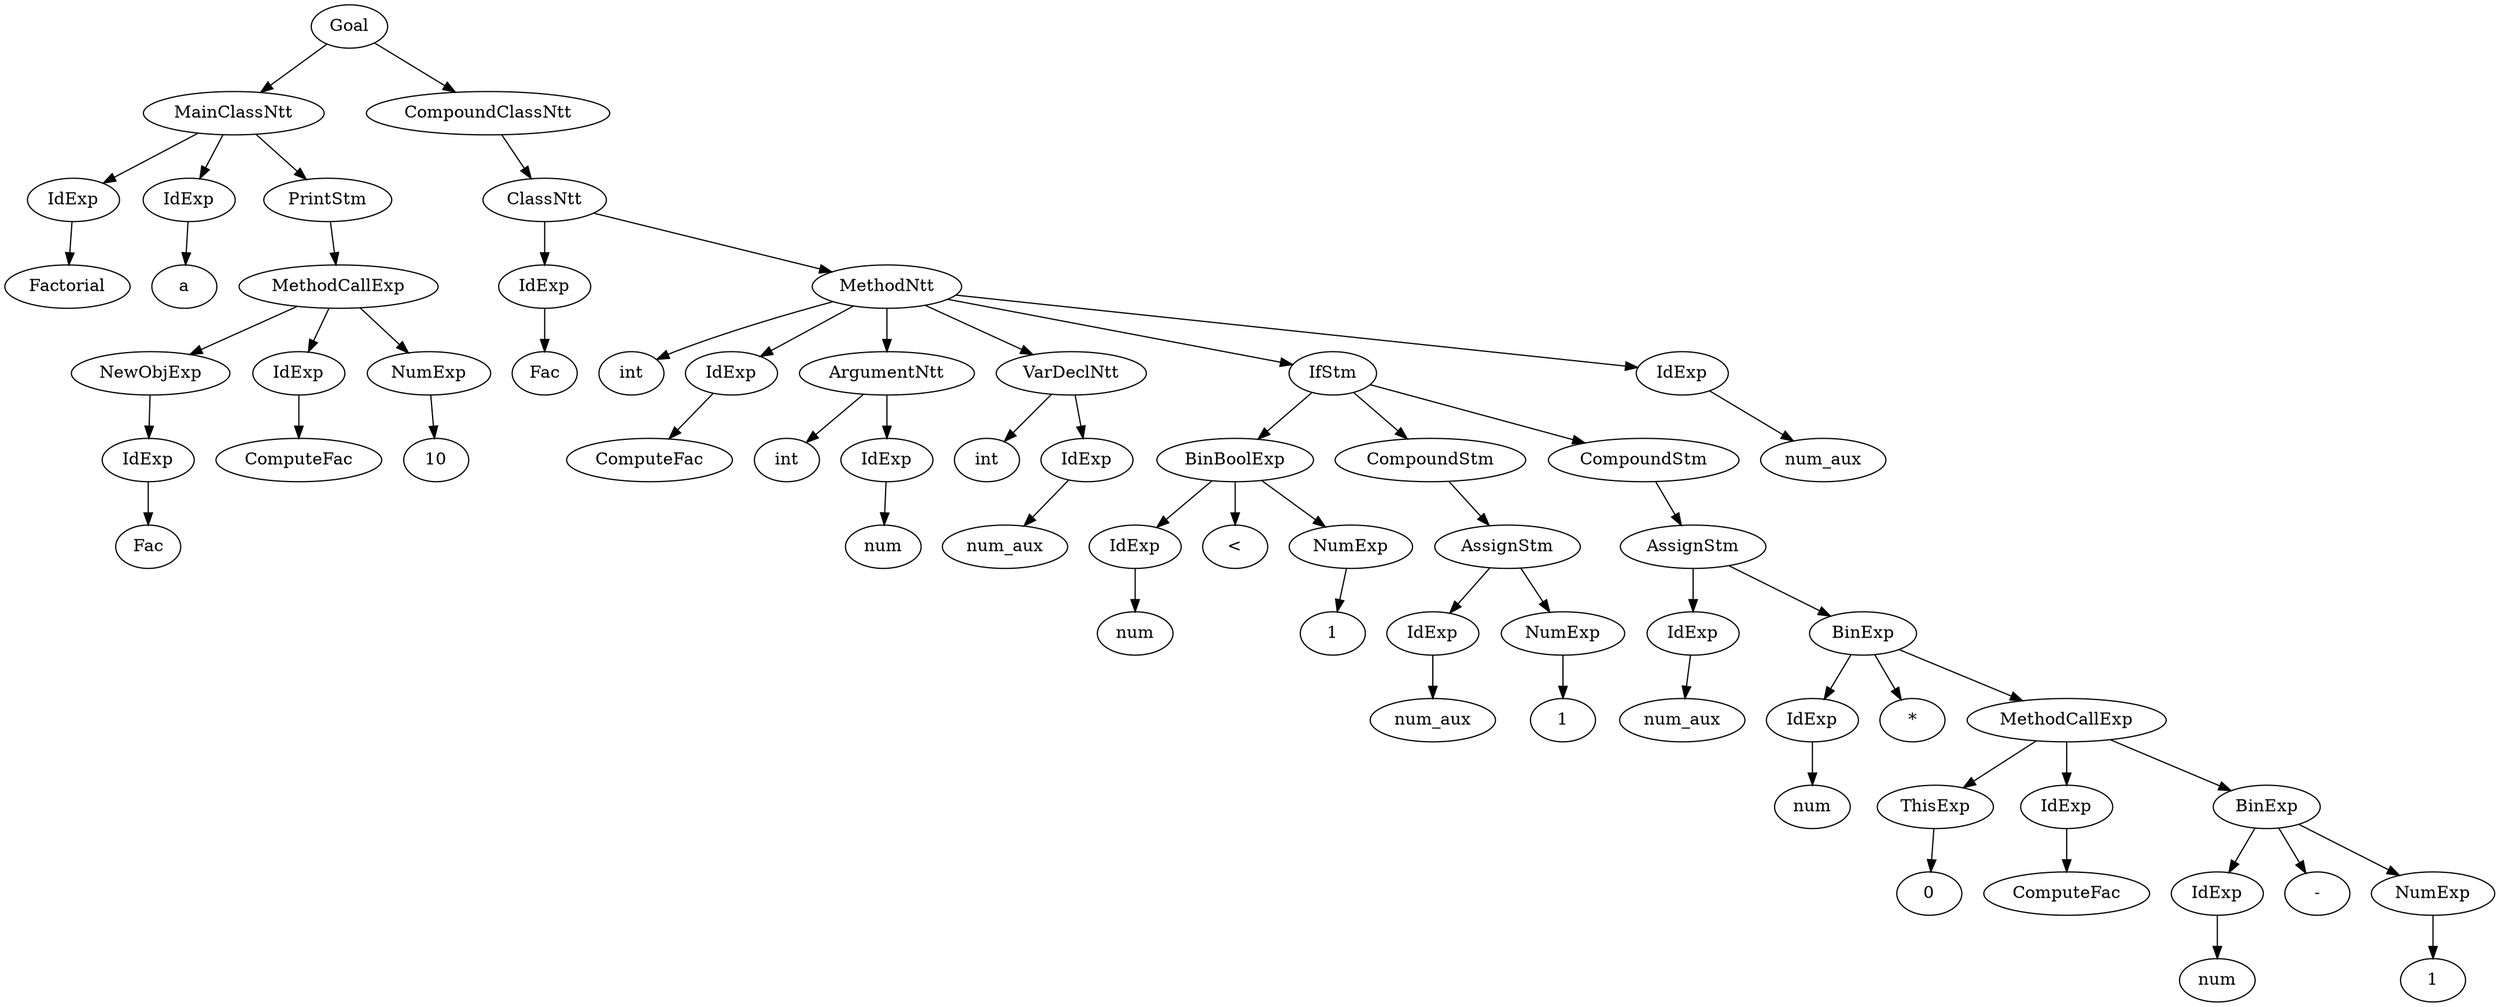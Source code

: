 digraph my_graph {
105578886130288;
105578886130288[label = "Goal"];
105578886130288->105578886131536;
105578886131536[label = "MainClassNtt"];
105578886131536->105570296192976
105570296192976[label = "IdExp"];
105570296192976->105570296192984;
105570296192984[label = "Factorial"];
105578886131536->105570296192944
105570296192944[label = "IdExp"];
105570296192944->105570296192952;
105570296192952[label = "a"];
105578886131536->105570296192784;
105570296192784[label = "PrintStm"];
105570296192784->105578886131584
105578886131584[label = "MethodCallExp"];
105578886131584->105570296192880
105570296192880[label = "NewObjExp"];
105570296192880->105570296192912
105570296192912[label = "IdExp"];
105570296192912->105570296192920;
105570296192920[label = "Fac"];
105578886131584->105570296192848
105570296192848[label = "IdExp"];
105570296192848->105570296192856;
105570296192856[label = "ComputeFac"];
105578886131584->105570296192816
105570296192816[label = "NumExp"];
105570296192816->105570296192824;
105570296192824[label = "10"];
105578886130288->105578886130336;
105578886130336[label = "CompoundClassNtt"];
105578886130336->105587476053712;
105587476053712[label = "ClassNtt"];
105587476053712->105570296192752
105570296192752[label = "IdExp"];
105570296192752->105570296192760;
105570296192760[label = "Fac"];
105587476053712->105604655923040;
105604655923040[label = "MethodNtt"];
105604655923040->105570296192720;
105570296192720[label = "int" ];
105604655923040->105570296192688
105570296192688[label = "IdExp"];
105570296192688->105570296192696;
105570296192696[label = "ComputeFac"];
105604655923040->105578886131392;
105578886131392[label = "ArgumentNtt"];
105578886131392->105570296192656;
105570296192656[label = "int" ];
105578886131392->105570296192624
105570296192624[label = "IdExp"];
105570296192624->105570296192632;
105570296192632[label = "num"];
105604655923040->105578886131248;
105578886131248[label = "VarDeclNtt"];
105578886131248->105570296192592;
105570296192592[label = "int" ];
105578886131248->105570296192560
105570296192560[label = "IdExp"];
105570296192560->105570296192568;
105570296192568[label = "num_aux"];
105604655923040->105578886130528;
105578886130528[label = "IfStm"];
105578886130528->105578886131104;
105578886131104[label = "BinBoolExp"];
105578886131104->105570296192528
105570296192528[label = "IdExp"];
105570296192528->105570296192536;
105570296192536[label = "num"];
105578886131104->105578886131128;
105578886131128[label = "<" ];
105578886131104->105570296192496
105570296192496[label = "NumExp"];
105570296192496->105570296192504;
105570296192504[label = "1"];
105578886130528->105578886130960;
105578886130960[label = "CompoundStm"];
105578886130960->105578886131008;
105578886131008[label = "AssignStm"];
105578886131008->105570296192464
105570296192464[label = "IdExp"];
105570296192464->105570296192472;
105570296192472[label = "num_aux"];
105578886131008->105570296192432
105570296192432[label = "NumExp"];
105570296192432->105570296192440;
105570296192440[label = "1"];
105578886130528->105578886130576;
105578886130576[label = "CompoundStm"];
105578886130576->105578886130624;
105578886130624[label = "AssignStm"];
105578886130624->105570296192400
105570296192400[label = "IdExp"];
105570296192400->105570296192408;
105570296192408[label = "num_aux"];
105578886130624->105578886130672;
105578886130672[label = "BinExp"];
105578886130672->105570296192368
105570296192368[label = "IdExp"];
105570296192368->105570296192376;
105570296192376[label = "num"];
105578886130672->105578886130696;
105578886130696[label = "*" ];
105578886130672->105578886130720
105578886130720[label = "MethodCallExp"];
105578886130720->105570296192336
105570296192336[label = "ThisExp"];
105570296192336->105570296192344;
105570296192344[label = "0"];
105578886130720->105570296192304
105570296192304[label = "IdExp"];
105570296192304->105570296192312;
105570296192312[label = "ComputeFac"];
105578886130720->105578886130768;
105578886130768[label = "BinExp"];
105578886130768->105570296192272
105570296192272[label = "IdExp"];
105570296192272->105570296192280;
105570296192280[label = "num"];
105578886130768->105578886130792;
105578886130792[label = "-" ];
105578886130768->105570296192240
105570296192240[label = "NumExp"];
105570296192240->105570296192248;
105570296192248[label = "1"];
105604655923040->105570296192208
105570296192208[label = "IdExp"];
105570296192208->105570296192216;
105570296192216[label = "num_aux"];

}